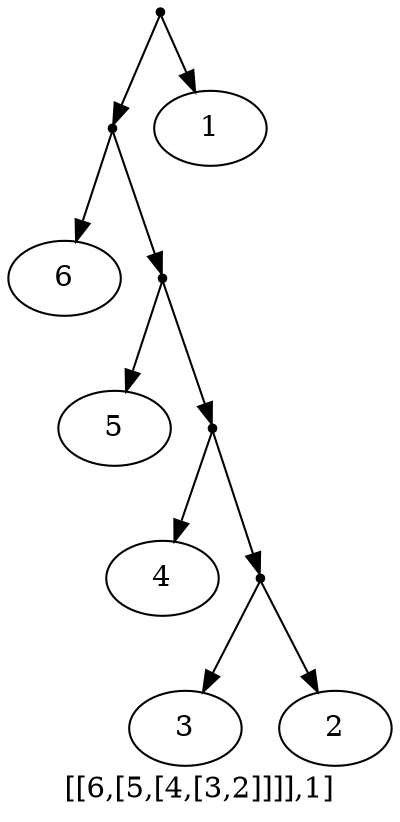 digraph BothSides { 
  label="[[6,[5,[4,[3,2]]]],1]"
  r1 -> {r6 1}
  r6 -> {6 r5}
  r5 -> {5 r4}
  r4 -> {4 r3}
  r3 -> {3 2}
  r1 [shape=point]
  r6 [shape=point]
  r5 [shape=point]
  r4 [shape=point]
  r3 [shape=point]
} 